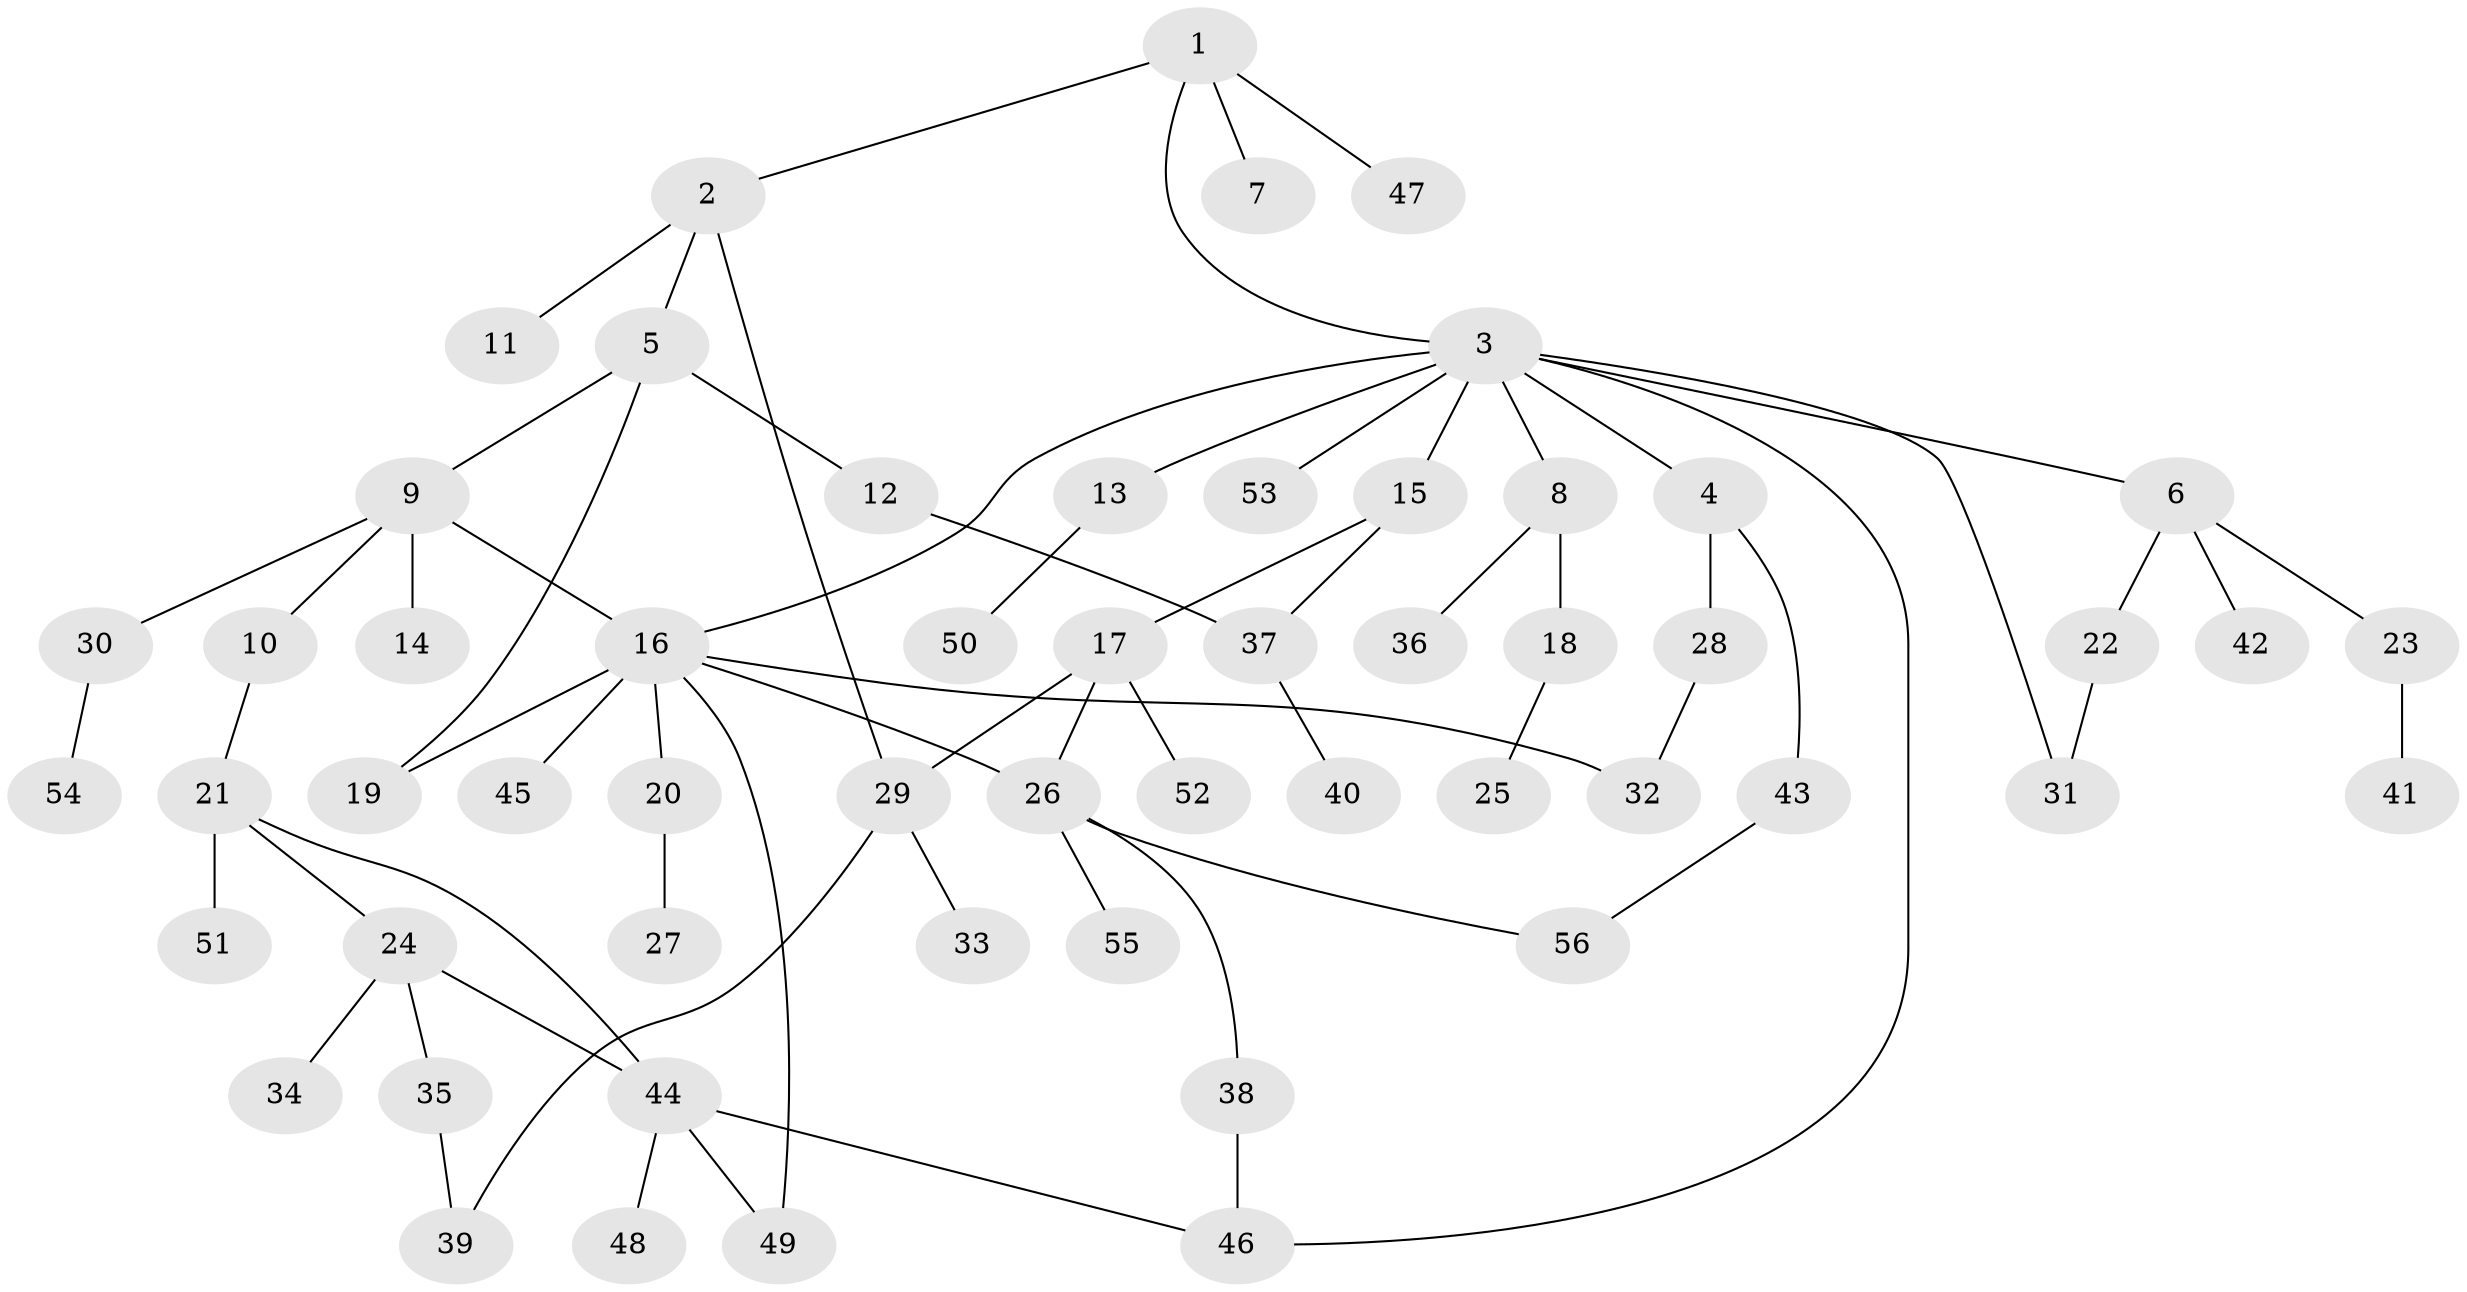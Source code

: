 // Generated by graph-tools (version 1.1) at 2025/25/03/09/25 03:25:30]
// undirected, 56 vertices, 68 edges
graph export_dot {
graph [start="1"]
  node [color=gray90,style=filled];
  1;
  2;
  3;
  4;
  5;
  6;
  7;
  8;
  9;
  10;
  11;
  12;
  13;
  14;
  15;
  16;
  17;
  18;
  19;
  20;
  21;
  22;
  23;
  24;
  25;
  26;
  27;
  28;
  29;
  30;
  31;
  32;
  33;
  34;
  35;
  36;
  37;
  38;
  39;
  40;
  41;
  42;
  43;
  44;
  45;
  46;
  47;
  48;
  49;
  50;
  51;
  52;
  53;
  54;
  55;
  56;
  1 -- 2;
  1 -- 3;
  1 -- 7;
  1 -- 47;
  2 -- 5;
  2 -- 11;
  2 -- 29;
  3 -- 4;
  3 -- 6;
  3 -- 8;
  3 -- 13;
  3 -- 15;
  3 -- 16;
  3 -- 46;
  3 -- 53;
  3 -- 31;
  4 -- 28;
  4 -- 43;
  5 -- 9;
  5 -- 12;
  5 -- 19;
  6 -- 22;
  6 -- 23;
  6 -- 42;
  8 -- 18;
  8 -- 36;
  9 -- 10;
  9 -- 14;
  9 -- 30;
  9 -- 16;
  10 -- 21;
  12 -- 37;
  13 -- 50;
  15 -- 17;
  15 -- 37;
  16 -- 20;
  16 -- 32;
  16 -- 45;
  16 -- 49;
  16 -- 19;
  16 -- 26;
  17 -- 26;
  17 -- 29;
  17 -- 52;
  18 -- 25;
  20 -- 27;
  21 -- 24;
  21 -- 51;
  21 -- 44;
  22 -- 31;
  23 -- 41;
  24 -- 34;
  24 -- 35;
  24 -- 44;
  26 -- 38;
  26 -- 55;
  26 -- 56;
  28 -- 32;
  29 -- 33;
  29 -- 39;
  30 -- 54;
  35 -- 39;
  37 -- 40;
  38 -- 46;
  43 -- 56;
  44 -- 48;
  44 -- 49;
  44 -- 46;
}
